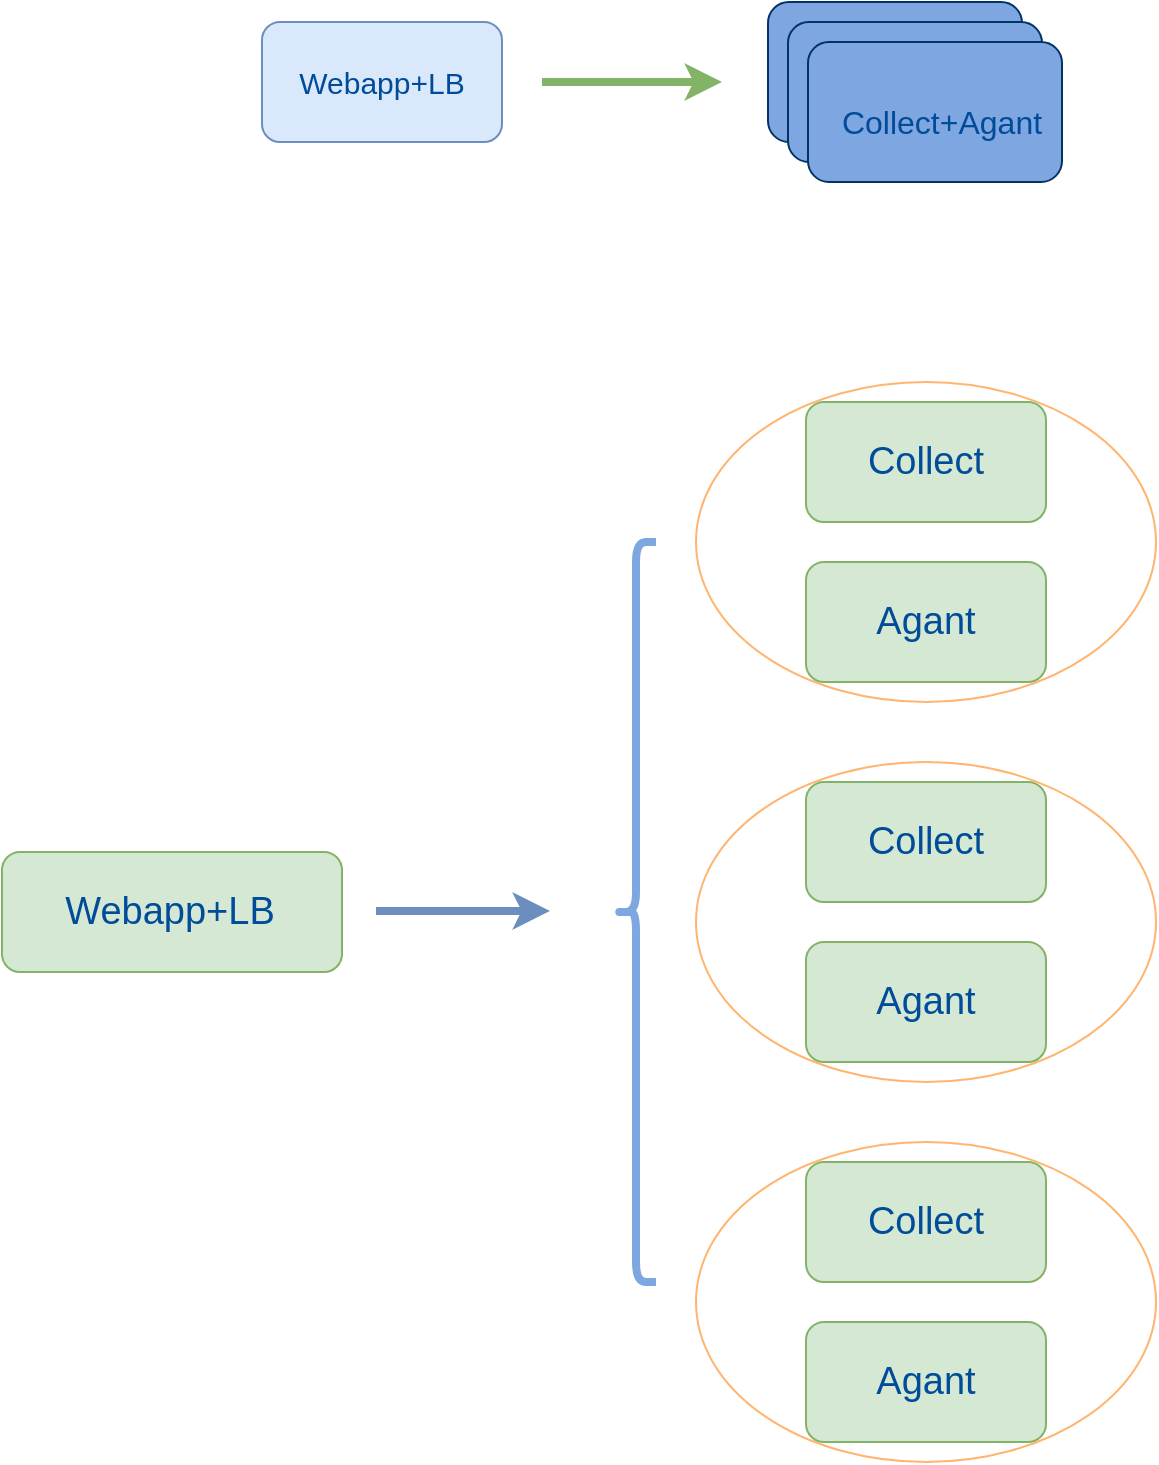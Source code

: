 <mxfile version="12.5.1" type="github"><diagram id="CsaXHSMaWXPYjnIrVKly" name="Page-1"><mxGraphModel dx="1186" dy="796" grid="1" gridSize="10" guides="1" tooltips="1" connect="1" arrows="1" fold="1" page="1" pageScale="1" pageWidth="827" pageHeight="1169" math="0" shadow="0"><root><mxCell id="0"/><mxCell id="1" parent="0"/><mxCell id="JwqSvvPdse2mXgqmKjSF-1" value="" style="rounded=1;whiteSpace=wrap;html=1;fillColor=#d5e8d4;strokeColor=#82b366;" vertex="1" parent="1"><mxGeometry x="485" y="280" width="120" height="60" as="geometry"/></mxCell><mxCell id="JwqSvvPdse2mXgqmKjSF-2" value="&lt;font color=&quot;#004c99&quot; style=&quot;line-height: 120% ; font-size: 19px&quot;&gt;Collect&lt;/font&gt;" style="text;html=1;strokeColor=none;fillColor=none;align=center;verticalAlign=middle;whiteSpace=wrap;rounded=0;" vertex="1" parent="1"><mxGeometry x="510" y="295" width="70" height="30" as="geometry"/></mxCell><mxCell id="JwqSvvPdse2mXgqmKjSF-3" style="edgeStyle=orthogonalEdgeStyle;rounded=0;orthogonalLoop=1;jettySize=auto;html=1;exitX=0.5;exitY=1;exitDx=0;exitDy=0;" edge="1" parent="1" source="JwqSvvPdse2mXgqmKjSF-2" target="JwqSvvPdse2mXgqmKjSF-2"><mxGeometry relative="1" as="geometry"/></mxCell><mxCell id="JwqSvvPdse2mXgqmKjSF-8" value="" style="rounded=1;whiteSpace=wrap;html=1;fillColor=#d5e8d4;strokeColor=#82b366;" vertex="1" parent="1"><mxGeometry x="485" y="360" width="120" height="60" as="geometry"/></mxCell><mxCell id="JwqSvvPdse2mXgqmKjSF-9" value="&lt;font color=&quot;#004c99&quot; style=&quot;line-height: 120% ; font-size: 19px&quot;&gt;Agant&lt;/font&gt;" style="text;html=1;strokeColor=none;fillColor=none;align=center;verticalAlign=middle;whiteSpace=wrap;rounded=0;" vertex="1" parent="1"><mxGeometry x="510" y="375" width="70" height="30" as="geometry"/></mxCell><mxCell id="JwqSvvPdse2mXgqmKjSF-10" style="edgeStyle=orthogonalEdgeStyle;rounded=0;orthogonalLoop=1;jettySize=auto;html=1;exitX=0.5;exitY=1;exitDx=0;exitDy=0;" edge="1" parent="1" source="JwqSvvPdse2mXgqmKjSF-9" target="JwqSvvPdse2mXgqmKjSF-9"><mxGeometry relative="1" as="geometry"/></mxCell><mxCell id="JwqSvvPdse2mXgqmKjSF-16" value="" style="rounded=1;whiteSpace=wrap;html=1;fillColor=#d5e8d4;strokeColor=#82b366;" vertex="1" parent="1"><mxGeometry x="485" y="470" width="120" height="60" as="geometry"/></mxCell><mxCell id="JwqSvvPdse2mXgqmKjSF-17" value="&lt;font color=&quot;#004c99&quot; style=&quot;line-height: 120% ; font-size: 19px&quot;&gt;Collect&lt;/font&gt;" style="text;html=1;strokeColor=none;fillColor=none;align=center;verticalAlign=middle;whiteSpace=wrap;rounded=0;" vertex="1" parent="1"><mxGeometry x="510" y="485" width="70" height="30" as="geometry"/></mxCell><mxCell id="JwqSvvPdse2mXgqmKjSF-18" style="edgeStyle=orthogonalEdgeStyle;rounded=0;orthogonalLoop=1;jettySize=auto;html=1;exitX=0.5;exitY=1;exitDx=0;exitDy=0;" edge="1" parent="1" source="JwqSvvPdse2mXgqmKjSF-17" target="JwqSvvPdse2mXgqmKjSF-17"><mxGeometry relative="1" as="geometry"/></mxCell><mxCell id="JwqSvvPdse2mXgqmKjSF-19" value="" style="rounded=1;whiteSpace=wrap;html=1;fillColor=#d5e8d4;strokeColor=#82b366;" vertex="1" parent="1"><mxGeometry x="485" y="550" width="120" height="60" as="geometry"/></mxCell><mxCell id="JwqSvvPdse2mXgqmKjSF-20" value="&lt;font color=&quot;#004c99&quot; style=&quot;line-height: 120% ; font-size: 19px&quot;&gt;Agant&lt;/font&gt;" style="text;html=1;strokeColor=none;fillColor=none;align=center;verticalAlign=middle;whiteSpace=wrap;rounded=0;" vertex="1" parent="1"><mxGeometry x="510" y="565" width="70" height="30" as="geometry"/></mxCell><mxCell id="JwqSvvPdse2mXgqmKjSF-21" style="edgeStyle=orthogonalEdgeStyle;rounded=0;orthogonalLoop=1;jettySize=auto;html=1;exitX=0.5;exitY=1;exitDx=0;exitDy=0;" edge="1" parent="1" source="JwqSvvPdse2mXgqmKjSF-20" target="JwqSvvPdse2mXgqmKjSF-20"><mxGeometry relative="1" as="geometry"/></mxCell><mxCell id="JwqSvvPdse2mXgqmKjSF-22" value="" style="ellipse;whiteSpace=wrap;html=1;fillColor=none;strokeColor=#FFB570;" vertex="1" parent="1"><mxGeometry x="430" y="460" width="230" height="160" as="geometry"/></mxCell><mxCell id="JwqSvvPdse2mXgqmKjSF-31" value="" style="rounded=1;whiteSpace=wrap;html=1;fillColor=#d5e8d4;strokeColor=#82b366;" vertex="1" parent="1"><mxGeometry x="485" y="660" width="120" height="60" as="geometry"/></mxCell><mxCell id="JwqSvvPdse2mXgqmKjSF-32" value="&lt;font color=&quot;#004c99&quot; style=&quot;line-height: 120% ; font-size: 19px&quot;&gt;Collect&lt;/font&gt;" style="text;html=1;strokeColor=none;fillColor=none;align=center;verticalAlign=middle;whiteSpace=wrap;rounded=0;" vertex="1" parent="1"><mxGeometry x="510" y="675" width="70" height="30" as="geometry"/></mxCell><mxCell id="JwqSvvPdse2mXgqmKjSF-33" style="edgeStyle=orthogonalEdgeStyle;rounded=0;orthogonalLoop=1;jettySize=auto;html=1;exitX=0.5;exitY=1;exitDx=0;exitDy=0;" edge="1" parent="1" source="JwqSvvPdse2mXgqmKjSF-32" target="JwqSvvPdse2mXgqmKjSF-32"><mxGeometry relative="1" as="geometry"/></mxCell><mxCell id="JwqSvvPdse2mXgqmKjSF-34" value="" style="rounded=1;whiteSpace=wrap;html=1;fillColor=#d5e8d4;strokeColor=#82b366;" vertex="1" parent="1"><mxGeometry x="485" y="740" width="120" height="60" as="geometry"/></mxCell><mxCell id="JwqSvvPdse2mXgqmKjSF-35" value="&lt;font color=&quot;#004c99&quot; style=&quot;line-height: 120% ; font-size: 19px&quot;&gt;Agant&lt;/font&gt;" style="text;html=1;strokeColor=none;fillColor=none;align=center;verticalAlign=middle;whiteSpace=wrap;rounded=0;" vertex="1" parent="1"><mxGeometry x="510" y="755" width="70" height="30" as="geometry"/></mxCell><mxCell id="JwqSvvPdse2mXgqmKjSF-36" style="edgeStyle=orthogonalEdgeStyle;rounded=0;orthogonalLoop=1;jettySize=auto;html=1;exitX=0.5;exitY=1;exitDx=0;exitDy=0;" edge="1" parent="1" source="JwqSvvPdse2mXgqmKjSF-35" target="JwqSvvPdse2mXgqmKjSF-35"><mxGeometry relative="1" as="geometry"/></mxCell><mxCell id="JwqSvvPdse2mXgqmKjSF-38" value="" style="rounded=1;whiteSpace=wrap;html=1;fillColor=#d5e8d4;strokeColor=#82b366;" vertex="1" parent="1"><mxGeometry x="83" y="505" width="170" height="60" as="geometry"/></mxCell><mxCell id="JwqSvvPdse2mXgqmKjSF-39" value="&lt;font color=&quot;#004c99&quot; style=&quot;line-height: 120% ; font-size: 19px&quot;&gt;Webapp+LB&lt;br&gt;&lt;/font&gt;" style="text;html=1;strokeColor=none;fillColor=none;align=center;verticalAlign=middle;whiteSpace=wrap;rounded=0;" vertex="1" parent="1"><mxGeometry x="132" y="520" width="70" height="30" as="geometry"/></mxCell><mxCell id="JwqSvvPdse2mXgqmKjSF-40" style="edgeStyle=orthogonalEdgeStyle;rounded=0;orthogonalLoop=1;jettySize=auto;html=1;exitX=0.5;exitY=1;exitDx=0;exitDy=0;" edge="1" parent="1" source="JwqSvvPdse2mXgqmKjSF-39" target="JwqSvvPdse2mXgqmKjSF-39"><mxGeometry relative="1" as="geometry"/></mxCell><mxCell id="JwqSvvPdse2mXgqmKjSF-42" value="" style="ellipse;whiteSpace=wrap;html=1;fillColor=none;strokeColor=#FFB570;" vertex="1" parent="1"><mxGeometry x="430" y="270" width="230" height="160" as="geometry"/></mxCell><mxCell id="JwqSvvPdse2mXgqmKjSF-43" value="" style="ellipse;whiteSpace=wrap;html=1;fillColor=none;strokeColor=#FFB570;" vertex="1" parent="1"><mxGeometry x="430" y="650" width="230" height="160" as="geometry"/></mxCell><mxCell id="JwqSvvPdse2mXgqmKjSF-47" value="" style="rounded=1;whiteSpace=wrap;html=1;strokeColor=#6c8ebf;fillColor=#dae8fc;" vertex="1" parent="1"><mxGeometry x="213" y="90" width="120" height="60" as="geometry"/></mxCell><mxCell id="JwqSvvPdse2mXgqmKjSF-50" value="&lt;font color=&quot;#004c99&quot; style=&quot;font-size: 15px&quot;&gt;Webapp+LB&lt;/font&gt;" style="text;html=1;strokeColor=none;fillColor=none;align=center;verticalAlign=middle;whiteSpace=wrap;rounded=0;" vertex="1" parent="1"><mxGeometry x="253" y="110" width="40" height="20" as="geometry"/></mxCell><mxCell id="JwqSvvPdse2mXgqmKjSF-51" value="" style="rounded=1;whiteSpace=wrap;html=1;strokeColor=#003366;fillColor=#7EA6E0;" vertex="1" parent="1"><mxGeometry x="466" y="80" width="127" height="70" as="geometry"/></mxCell><mxCell id="JwqSvvPdse2mXgqmKjSF-54" value="&lt;font color=&quot;#004c99&quot; style=&quot;font-size: 16px&quot;&gt;Collect+Agant&lt;/font&gt;" style="text;html=1;strokeColor=none;fillColor=none;align=center;verticalAlign=middle;whiteSpace=wrap;rounded=0;" vertex="1" parent="1"><mxGeometry x="513" y="110" width="40" height="20" as="geometry"/></mxCell><mxCell id="JwqSvvPdse2mXgqmKjSF-59" value="" style="rounded=1;whiteSpace=wrap;html=1;strokeColor=#003366;fillColor=#7EA6E0;" vertex="1" parent="1"><mxGeometry x="476" y="90" width="127" height="70" as="geometry"/></mxCell><mxCell id="JwqSvvPdse2mXgqmKjSF-60" value="&lt;font color=&quot;#004c99&quot; style=&quot;font-size: 16px&quot;&gt;Collect+Agant&lt;/font&gt;" style="text;html=1;strokeColor=none;fillColor=none;align=center;verticalAlign=middle;whiteSpace=wrap;rounded=0;" vertex="1" parent="1"><mxGeometry x="523" y="120" width="40" height="20" as="geometry"/></mxCell><mxCell id="JwqSvvPdse2mXgqmKjSF-61" value="" style="rounded=1;whiteSpace=wrap;html=1;strokeColor=#003366;fillColor=#7EA6E0;" vertex="1" parent="1"><mxGeometry x="486" y="100" width="127" height="70" as="geometry"/></mxCell><mxCell id="JwqSvvPdse2mXgqmKjSF-62" value="&lt;font color=&quot;#004c99&quot; style=&quot;font-size: 16px&quot;&gt;Collect+Agant&lt;/font&gt;" style="text;html=1;strokeColor=none;fillColor=none;align=center;verticalAlign=middle;whiteSpace=wrap;rounded=0;" vertex="1" parent="1"><mxGeometry x="533" y="130" width="40" height="20" as="geometry"/></mxCell><mxCell id="JwqSvvPdse2mXgqmKjSF-63" value="" style="endArrow=classic;html=1;strokeWidth=4;fillColor=#d5e8d4;strokeColor=#82b366;" edge="1" parent="1"><mxGeometry width="50" height="50" relative="1" as="geometry"><mxPoint x="353" y="120" as="sourcePoint"/><mxPoint x="443" y="120" as="targetPoint"/></mxGeometry></mxCell><mxCell id="JwqSvvPdse2mXgqmKjSF-64" value="" style="shape=curlyBracket;whiteSpace=wrap;html=1;rounded=1;strokeColor=#7EA6E0;fillColor=#7EA6E0;strokeWidth=4;" vertex="1" parent="1"><mxGeometry x="390" y="350" width="20" height="370" as="geometry"/></mxCell><mxCell id="JwqSvvPdse2mXgqmKjSF-65" value="" style="endArrow=classic;html=1;strokeWidth=4;strokeColor=#6c8ebf;fillColor=#dae8fc;" edge="1" parent="1"><mxGeometry width="50" height="50" relative="1" as="geometry"><mxPoint x="270" y="534.5" as="sourcePoint"/><mxPoint x="357" y="534.5" as="targetPoint"/></mxGeometry></mxCell></root></mxGraphModel></diagram></mxfile>